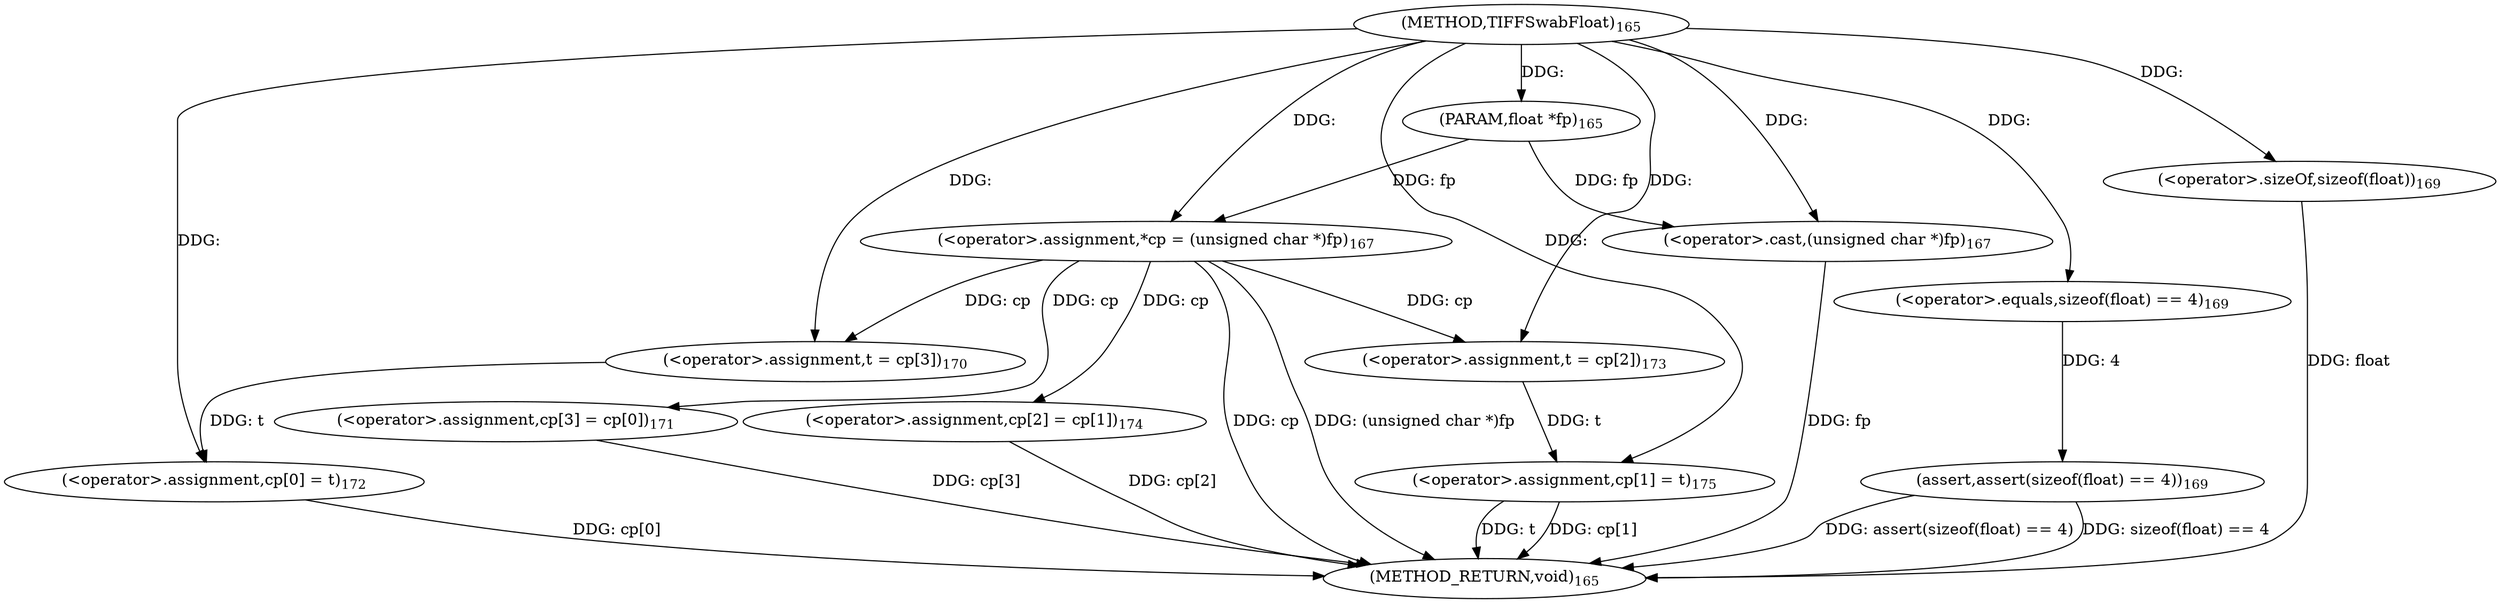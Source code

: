digraph "TIFFSwabFloat" {  
"34684" [label = <(METHOD,TIFFSwabFloat)<SUB>165</SUB>> ]
"34733" [label = <(METHOD_RETURN,void)<SUB>165</SUB>> ]
"34685" [label = <(PARAM,float *fp)<SUB>165</SUB>> ]
"34688" [label = <(&lt;operator&gt;.assignment,*cp = (unsigned char *)fp)<SUB>167</SUB>> ]
"34694" [label = <(assert,assert(sizeof(float) == 4))<SUB>169</SUB>> ]
"34699" [label = <(&lt;operator&gt;.assignment,t = cp[3])<SUB>170</SUB>> ]
"34704" [label = <(&lt;operator&gt;.assignment,cp[3] = cp[0])<SUB>171</SUB>> ]
"34711" [label = <(&lt;operator&gt;.assignment,cp[0] = t)<SUB>172</SUB>> ]
"34716" [label = <(&lt;operator&gt;.assignment,t = cp[2])<SUB>173</SUB>> ]
"34721" [label = <(&lt;operator&gt;.assignment,cp[2] = cp[1])<SUB>174</SUB>> ]
"34728" [label = <(&lt;operator&gt;.assignment,cp[1] = t)<SUB>175</SUB>> ]
"34690" [label = <(&lt;operator&gt;.cast,(unsigned char *)fp)<SUB>167</SUB>> ]
"34695" [label = <(&lt;operator&gt;.equals,sizeof(float) == 4)<SUB>169</SUB>> ]
"34696" [label = <(&lt;operator&gt;.sizeOf,sizeof(float))<SUB>169</SUB>> ]
  "34688" -> "34733"  [ label = "DDG: cp"] 
  "34690" -> "34733"  [ label = "DDG: fp"] 
  "34688" -> "34733"  [ label = "DDG: (unsigned char *)fp"] 
  "34694" -> "34733"  [ label = "DDG: sizeof(float) == 4"] 
  "34694" -> "34733"  [ label = "DDG: assert(sizeof(float) == 4)"] 
  "34704" -> "34733"  [ label = "DDG: cp[3]"] 
  "34711" -> "34733"  [ label = "DDG: cp[0]"] 
  "34721" -> "34733"  [ label = "DDG: cp[2]"] 
  "34728" -> "34733"  [ label = "DDG: cp[1]"] 
  "34728" -> "34733"  [ label = "DDG: t"] 
  "34696" -> "34733"  [ label = "DDG: float"] 
  "34684" -> "34685"  [ label = "DDG: "] 
  "34685" -> "34688"  [ label = "DDG: fp"] 
  "34684" -> "34688"  [ label = "DDG: "] 
  "34688" -> "34699"  [ label = "DDG: cp"] 
  "34688" -> "34704"  [ label = "DDG: cp"] 
  "34699" -> "34711"  [ label = "DDG: t"] 
  "34684" -> "34711"  [ label = "DDG: "] 
  "34688" -> "34716"  [ label = "DDG: cp"] 
  "34688" -> "34721"  [ label = "DDG: cp"] 
  "34716" -> "34728"  [ label = "DDG: t"] 
  "34684" -> "34728"  [ label = "DDG: "] 
  "34695" -> "34694"  [ label = "DDG: 4"] 
  "34684" -> "34699"  [ label = "DDG: "] 
  "34684" -> "34716"  [ label = "DDG: "] 
  "34685" -> "34690"  [ label = "DDG: fp"] 
  "34684" -> "34690"  [ label = "DDG: "] 
  "34684" -> "34695"  [ label = "DDG: "] 
  "34684" -> "34696"  [ label = "DDG: "] 
}
